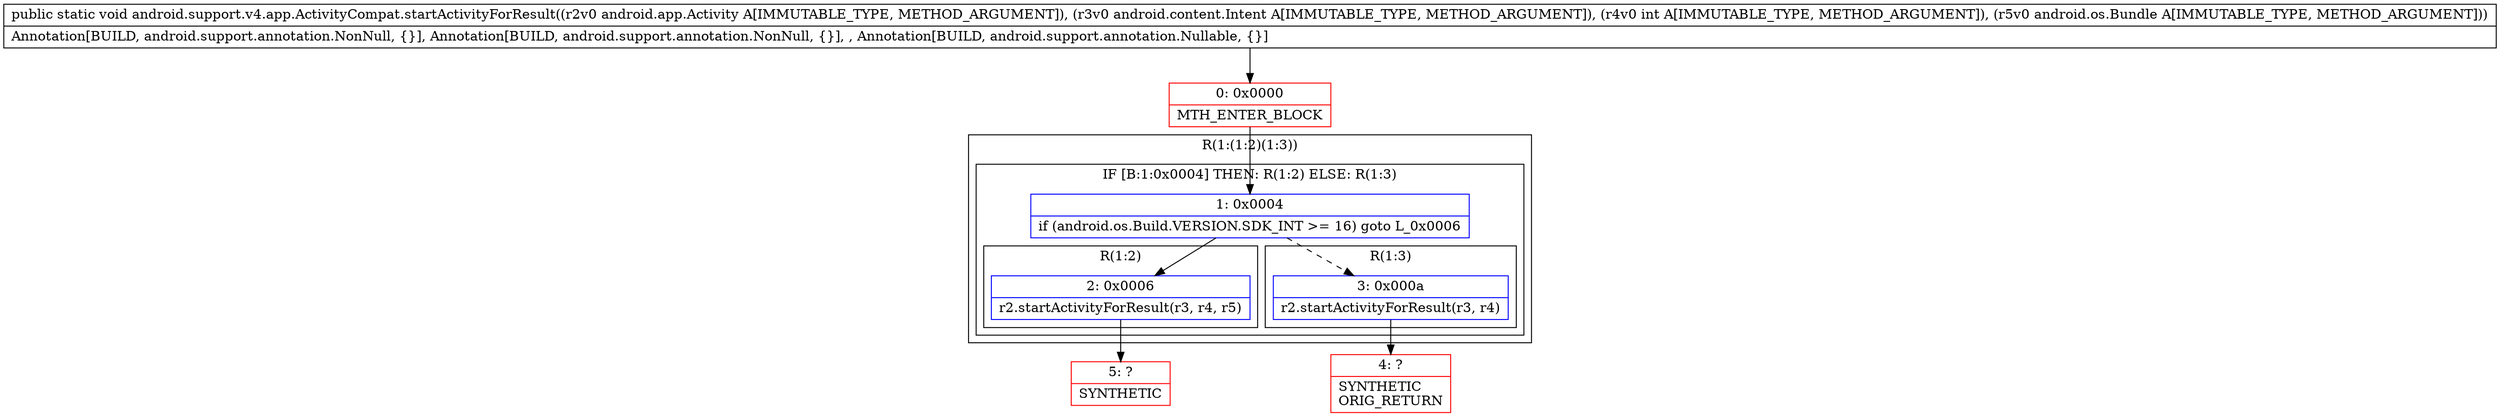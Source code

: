 digraph "CFG forandroid.support.v4.app.ActivityCompat.startActivityForResult(Landroid\/app\/Activity;Landroid\/content\/Intent;ILandroid\/os\/Bundle;)V" {
subgraph cluster_Region_1023430520 {
label = "R(1:(1:2)(1:3))";
node [shape=record,color=blue];
subgraph cluster_IfRegion_1149845995 {
label = "IF [B:1:0x0004] THEN: R(1:2) ELSE: R(1:3)";
node [shape=record,color=blue];
Node_1 [shape=record,label="{1\:\ 0x0004|if (android.os.Build.VERSION.SDK_INT \>= 16) goto L_0x0006\l}"];
subgraph cluster_Region_90755069 {
label = "R(1:2)";
node [shape=record,color=blue];
Node_2 [shape=record,label="{2\:\ 0x0006|r2.startActivityForResult(r3, r4, r5)\l}"];
}
subgraph cluster_Region_70089807 {
label = "R(1:3)";
node [shape=record,color=blue];
Node_3 [shape=record,label="{3\:\ 0x000a|r2.startActivityForResult(r3, r4)\l}"];
}
}
}
Node_0 [shape=record,color=red,label="{0\:\ 0x0000|MTH_ENTER_BLOCK\l}"];
Node_4 [shape=record,color=red,label="{4\:\ ?|SYNTHETIC\lORIG_RETURN\l}"];
Node_5 [shape=record,color=red,label="{5\:\ ?|SYNTHETIC\l}"];
MethodNode[shape=record,label="{public static void android.support.v4.app.ActivityCompat.startActivityForResult((r2v0 android.app.Activity A[IMMUTABLE_TYPE, METHOD_ARGUMENT]), (r3v0 android.content.Intent A[IMMUTABLE_TYPE, METHOD_ARGUMENT]), (r4v0 int A[IMMUTABLE_TYPE, METHOD_ARGUMENT]), (r5v0 android.os.Bundle A[IMMUTABLE_TYPE, METHOD_ARGUMENT]))  | Annotation[BUILD, android.support.annotation.NonNull, \{\}], Annotation[BUILD, android.support.annotation.NonNull, \{\}], , Annotation[BUILD, android.support.annotation.Nullable, \{\}]\l}"];
MethodNode -> Node_0;
Node_1 -> Node_2;
Node_1 -> Node_3[style=dashed];
Node_2 -> Node_5;
Node_3 -> Node_4;
Node_0 -> Node_1;
}

